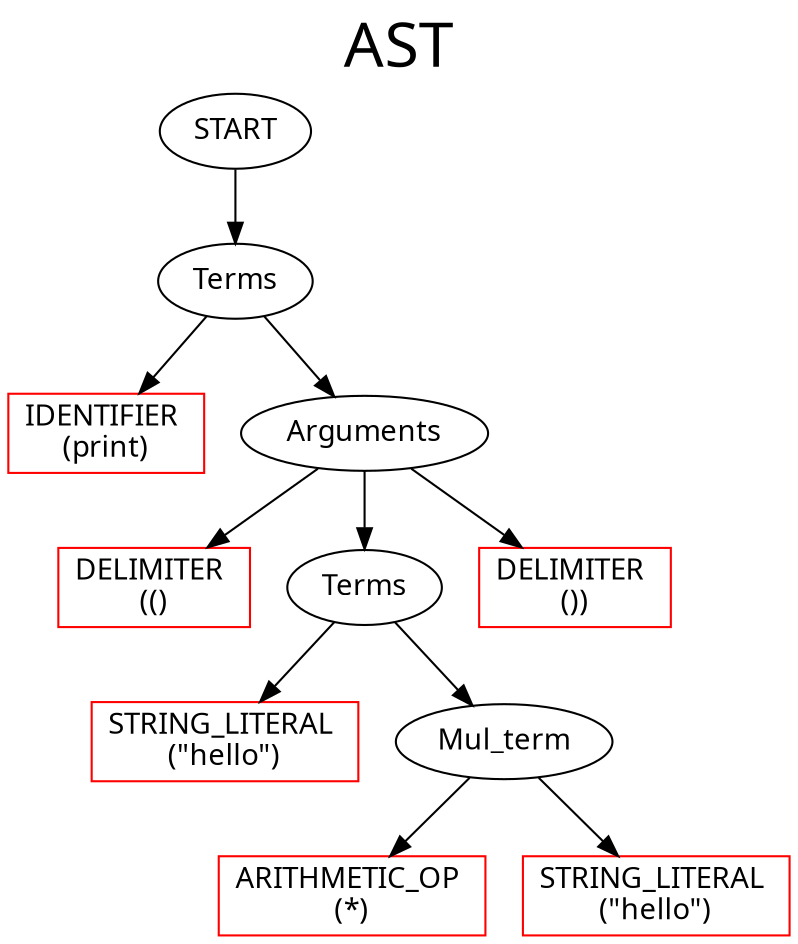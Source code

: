digraph G{

label     = "AST"
fontname  = "Cascadia code"
fontsize  = 30
labelloc  = t

node   [ fontname="Cascadia code" ]
	32		[ style = solid label = "START"  ];
	32 -> 20
	20		[ style = solid label = "Terms"  ];
	20 -> 0
	0		[ style = solid label = "IDENTIFIER 
(print)" color = red shape = rectangle ];
	20 -> 18
	18		[ style = solid label = "Arguments"  ];
	18 -> 1
	1		[ style = solid label = "DELIMITER 
(()" color = red shape = rectangle ];
	18 -> 10
	10		[ style = solid label = "Terms"  ];
	10 -> 2
	2		[ style = solid label = "STRING_LITERAL 
(\"hello\")" color = red shape = rectangle ];
	10 -> 8
	8		[ style = solid label = "Mul_term"  ];
	8 -> 3
	3		[ style = solid label = "ARITHMETIC_OP 
(*)" color = red shape = rectangle ];
	8 -> 5
	5		[ style = solid label = "STRING_LITERAL 
(\"hello\")" color = red shape = rectangle ];
	18 -> 6
	6		[ style = solid label = "DELIMITER 
())" color = red shape = rectangle ];
}